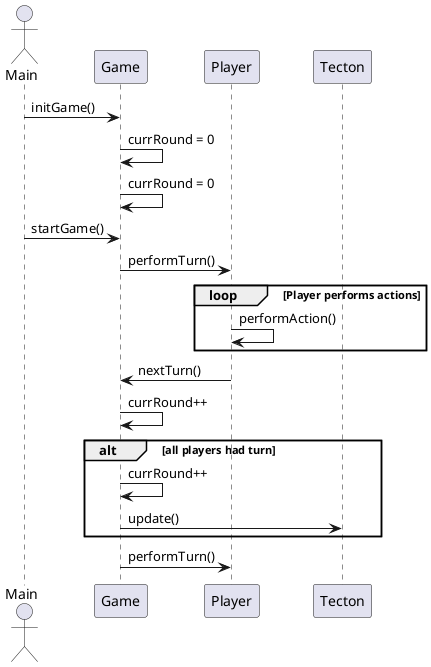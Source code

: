 @startuml

actor Main
participant Game
participant Player
participant Tecton

Main -> Game : initGame()
Game -> Game : currRound = 0
Game -> Game : currRound = 0

Main -> Game : startGame()
Game -> Player : performTurn()

loop Player performs actions
    Player -> Player : performAction()
end

Player -> Game : nextTurn()
Game -> Game : currRound++

alt all players had turn
    Game -> Game : currRound++
    Game -> Tecton : update()
end

Game -> Player : performTurn()
@enduml
